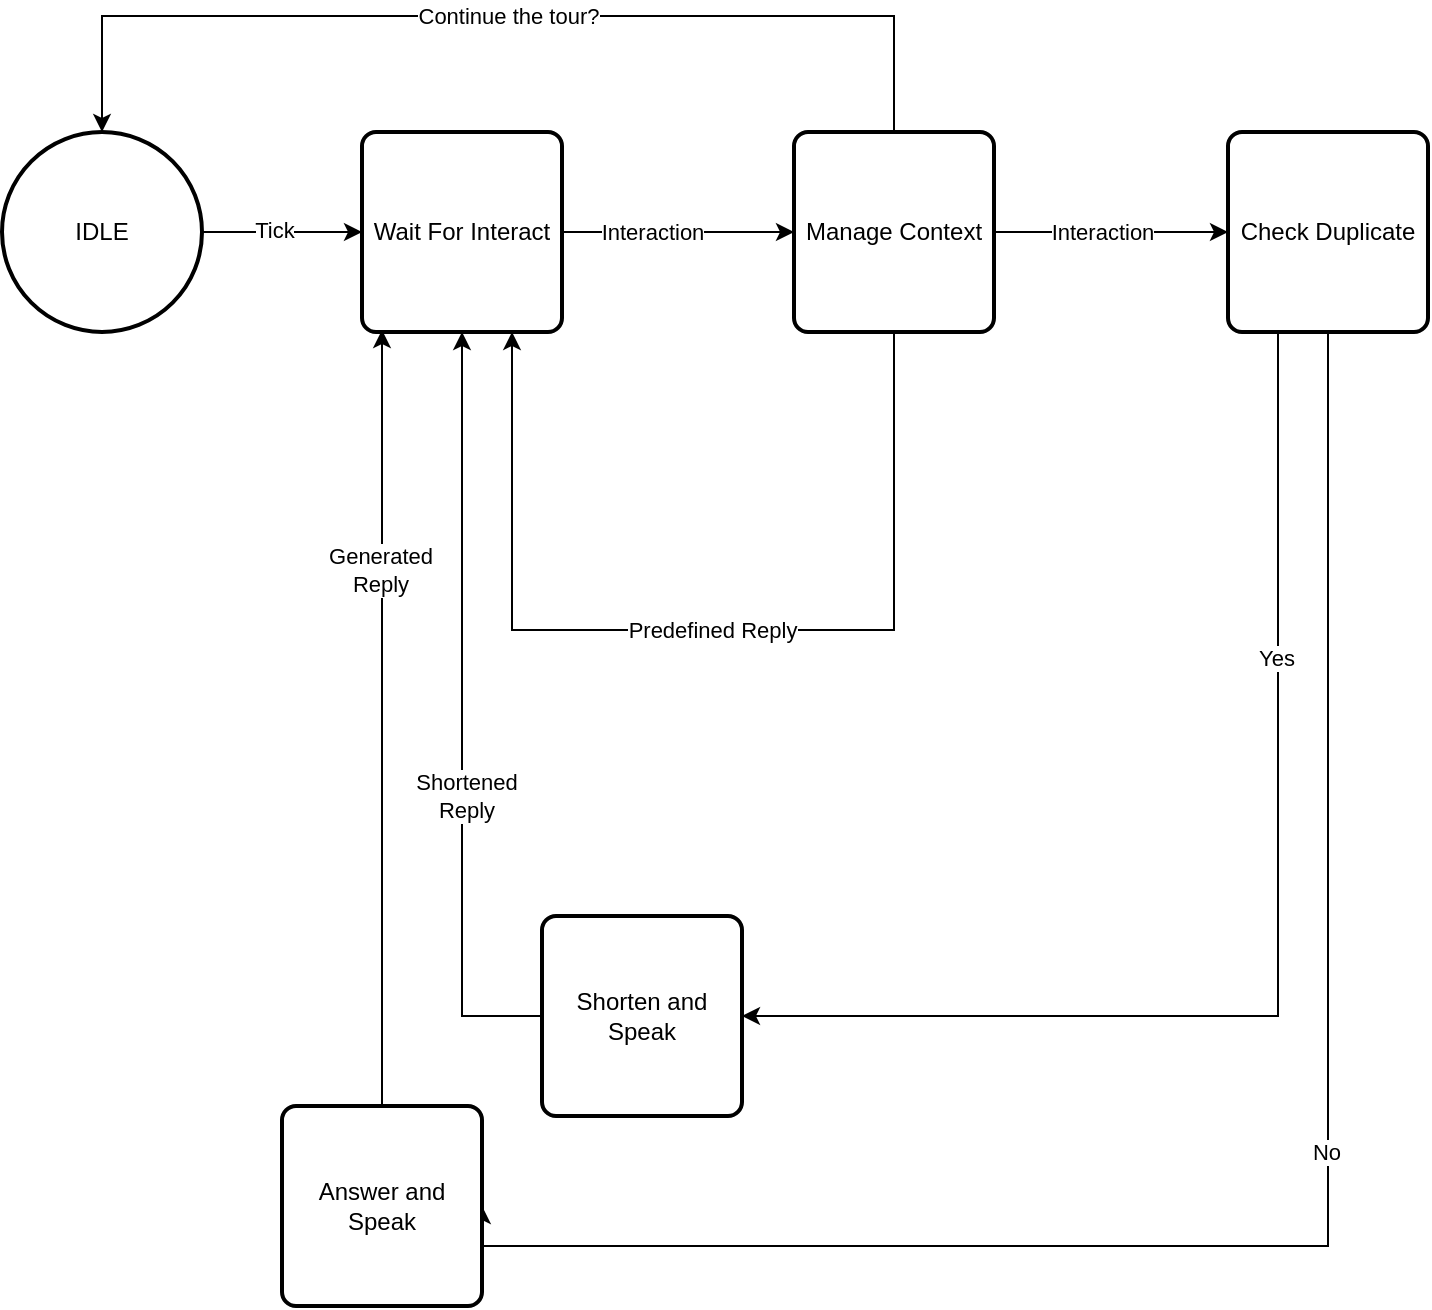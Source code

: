 <mxfile version="27.0.4">
  <diagram name="Page-1" id="DH_X-rnCKZaQGsXs9TPI">
    <mxGraphModel dx="2066" dy="2287" grid="1" gridSize="10" guides="1" tooltips="1" connect="1" arrows="1" fold="1" page="1" pageScale="1" pageWidth="850" pageHeight="1100" math="0" shadow="0">
      <root>
        <mxCell id="0" />
        <mxCell id="1" parent="0" />
        <mxCell id="rcMQEodUZymsozP1pVCX-2" style="edgeStyle=orthogonalEdgeStyle;rounded=0;orthogonalLoop=1;jettySize=auto;html=1;" parent="1" source="rcMQEodUZymsozP1pVCX-1" target="rcMQEodUZymsozP1pVCX-3" edge="1">
          <mxGeometry relative="1" as="geometry">
            <mxPoint x="420" y="-62" as="targetPoint" />
          </mxGeometry>
        </mxCell>
        <mxCell id="rcMQEodUZymsozP1pVCX-24" value="Tick" style="edgeLabel;html=1;align=center;verticalAlign=middle;resizable=0;points=[];" parent="rcMQEodUZymsozP1pVCX-2" vertex="1" connectable="0">
          <mxGeometry x="-0.096" y="1" relative="1" as="geometry">
            <mxPoint as="offset" />
          </mxGeometry>
        </mxCell>
        <mxCell id="rcMQEodUZymsozP1pVCX-1" value="IDLE" style="strokeWidth=2;html=1;shape=mxgraph.flowchart.start_2;whiteSpace=wrap;" parent="1" vertex="1">
          <mxGeometry x="190" y="-112" width="100" height="100" as="geometry" />
        </mxCell>
        <mxCell id="rcMQEodUZymsozP1pVCX-4" style="edgeStyle=orthogonalEdgeStyle;rounded=0;orthogonalLoop=1;jettySize=auto;html=1;" parent="1" source="-C1WJvD8xXK_lExzU-o8-2" target="rcMQEodUZymsozP1pVCX-5" edge="1">
          <mxGeometry relative="1" as="geometry">
            <mxPoint x="364" y="-62" as="targetPoint" />
          </mxGeometry>
        </mxCell>
        <mxCell id="rcMQEodUZymsozP1pVCX-17" value="Interaction" style="edgeLabel;html=1;align=center;verticalAlign=middle;resizable=0;points=[];" parent="rcMQEodUZymsozP1pVCX-4" vertex="1" connectable="0">
          <mxGeometry x="0.018" relative="1" as="geometry">
            <mxPoint x="-6" as="offset" />
          </mxGeometry>
        </mxCell>
        <mxCell id="rcMQEodUZymsozP1pVCX-3" value="Wait For Interact" style="rounded=1;whiteSpace=wrap;html=1;absoluteArcSize=1;arcSize=14;strokeWidth=2;" parent="1" vertex="1">
          <mxGeometry x="370" y="-112" width="100" height="100" as="geometry" />
        </mxCell>
        <mxCell id="rcMQEodUZymsozP1pVCX-6" style="edgeStyle=orthogonalEdgeStyle;rounded=0;orthogonalLoop=1;jettySize=auto;html=1;entryX=1;entryY=0.5;entryDx=0;entryDy=0;" parent="1" source="rcMQEodUZymsozP1pVCX-5" target="rcMQEodUZymsozP1pVCX-11" edge="1">
          <mxGeometry relative="1" as="geometry">
            <mxPoint x="1069" y="395" as="targetPoint" />
            <Array as="points">
              <mxPoint x="853" y="445" />
            </Array>
          </mxGeometry>
        </mxCell>
        <mxCell id="rcMQEodUZymsozP1pVCX-19" value="No" style="edgeLabel;html=1;align=center;verticalAlign=middle;resizable=0;points=[];" parent="rcMQEodUZymsozP1pVCX-6" vertex="1" connectable="0">
          <mxGeometry x="-0.09" y="-1" relative="1" as="geometry">
            <mxPoint as="offset" />
          </mxGeometry>
        </mxCell>
        <mxCell id="JU1BLYYvJ1JnS1u07buZ-13" style="edgeStyle=orthogonalEdgeStyle;rounded=0;orthogonalLoop=1;jettySize=auto;html=1;exitX=0.25;exitY=1;exitDx=0;exitDy=0;entryX=1;entryY=0.5;entryDx=0;entryDy=0;" parent="1" source="rcMQEodUZymsozP1pVCX-5" target="rcMQEodUZymsozP1pVCX-9" edge="1">
          <mxGeometry relative="1" as="geometry">
            <mxPoint x="680" y="97" as="targetPoint" />
            <Array as="points">
              <mxPoint x="828" y="330" />
            </Array>
          </mxGeometry>
        </mxCell>
        <mxCell id="JU1BLYYvJ1JnS1u07buZ-14" value="Yes" style="edgeLabel;html=1;align=center;verticalAlign=middle;resizable=0;points=[];" parent="JU1BLYYvJ1JnS1u07buZ-13" vertex="1" connectable="0">
          <mxGeometry x="-0.466" y="-1" relative="1" as="geometry">
            <mxPoint as="offset" />
          </mxGeometry>
        </mxCell>
        <mxCell id="rcMQEodUZymsozP1pVCX-5" value="Check Duplicate" style="rounded=1;whiteSpace=wrap;html=1;absoluteArcSize=1;arcSize=14;strokeWidth=2;" parent="1" vertex="1">
          <mxGeometry x="803" y="-112" width="100" height="100" as="geometry" />
        </mxCell>
        <mxCell id="rcMQEodUZymsozP1pVCX-9" value="Shorten and Speak" style="rounded=1;whiteSpace=wrap;html=1;absoluteArcSize=1;arcSize=14;strokeWidth=2;" parent="1" vertex="1">
          <mxGeometry x="460" y="280" width="100" height="100" as="geometry" />
        </mxCell>
        <mxCell id="rcMQEodUZymsozP1pVCX-11" value="Answer and Speak" style="rounded=1;whiteSpace=wrap;html=1;absoluteArcSize=1;arcSize=14;strokeWidth=2;" parent="1" vertex="1">
          <mxGeometry x="330" y="375" width="100" height="100" as="geometry" />
        </mxCell>
        <mxCell id="rcMQEodUZymsozP1pVCX-13" style="edgeStyle=orthogonalEdgeStyle;rounded=0;orthogonalLoop=1;jettySize=auto;html=1;entryX=0.5;entryY=1;entryDx=0;entryDy=0;" parent="1" source="rcMQEodUZymsozP1pVCX-9" target="rcMQEodUZymsozP1pVCX-3" edge="1">
          <mxGeometry relative="1" as="geometry">
            <mxPoint x="445" y="187" as="targetPoint" />
            <Array as="points">
              <mxPoint x="420" y="330" />
            </Array>
          </mxGeometry>
        </mxCell>
        <mxCell id="vWXhiqJb9C7T8JaeQtmg-1" value="Shortened&lt;br&gt;Reply" style="edgeLabel;html=1;align=center;verticalAlign=middle;resizable=0;points=[];" vertex="1" connectable="0" parent="rcMQEodUZymsozP1pVCX-13">
          <mxGeometry x="-0.215" y="-2" relative="1" as="geometry">
            <mxPoint as="offset" />
          </mxGeometry>
        </mxCell>
        <mxCell id="JU1BLYYvJ1JnS1u07buZ-8" value="" style="edgeStyle=orthogonalEdgeStyle;rounded=0;orthogonalLoop=1;jettySize=auto;html=1;entryX=0.1;entryY=0.99;entryDx=0;entryDy=0;entryPerimeter=0;" parent="1" source="rcMQEodUZymsozP1pVCX-11" target="rcMQEodUZymsozP1pVCX-3" edge="1">
          <mxGeometry relative="1" as="geometry">
            <mxPoint x="377" y="395" as="sourcePoint" />
            <mxPoint x="377" y="188" as="targetPoint" />
          </mxGeometry>
        </mxCell>
        <mxCell id="vWXhiqJb9C7T8JaeQtmg-2" value="Generated&lt;br&gt;Reply" style="edgeLabel;html=1;align=center;verticalAlign=middle;resizable=0;points=[];" vertex="1" connectable="0" parent="JU1BLYYvJ1JnS1u07buZ-8">
          <mxGeometry x="0.381" y="1" relative="1" as="geometry">
            <mxPoint as="offset" />
          </mxGeometry>
        </mxCell>
        <mxCell id="-C1WJvD8xXK_lExzU-o8-3" value="" style="edgeStyle=orthogonalEdgeStyle;rounded=0;orthogonalLoop=1;jettySize=auto;html=1;exitX=1;exitY=0.5;exitDx=0;exitDy=0;" parent="1" source="rcMQEodUZymsozP1pVCX-3" target="-C1WJvD8xXK_lExzU-o8-2" edge="1">
          <mxGeometry relative="1" as="geometry">
            <mxPoint x="941" y="-62" as="targetPoint" />
            <mxPoint x="670" y="-62" as="sourcePoint" />
          </mxGeometry>
        </mxCell>
        <mxCell id="-C1WJvD8xXK_lExzU-o8-5" value="&lt;div&gt;Interaction&lt;/div&gt;" style="edgeLabel;html=1;align=center;verticalAlign=middle;resizable=0;points=[];" parent="-C1WJvD8xXK_lExzU-o8-3" vertex="1" connectable="0">
          <mxGeometry x="-0.225" y="-3" relative="1" as="geometry">
            <mxPoint y="-3" as="offset" />
          </mxGeometry>
        </mxCell>
        <mxCell id="-C1WJvD8xXK_lExzU-o8-6" style="edgeStyle=orthogonalEdgeStyle;rounded=0;orthogonalLoop=1;jettySize=auto;html=1;entryX=0.75;entryY=1;entryDx=0;entryDy=0;exitX=0.5;exitY=1;exitDx=0;exitDy=0;" parent="1" source="-C1WJvD8xXK_lExzU-o8-2" target="rcMQEodUZymsozP1pVCX-3" edge="1">
          <mxGeometry relative="1" as="geometry">
            <mxPoint x="880" y="20" as="sourcePoint" />
            <Array as="points">
              <mxPoint x="636" y="137" />
              <mxPoint x="445" y="137" />
            </Array>
            <mxPoint x="470" y="137" as="targetPoint" />
          </mxGeometry>
        </mxCell>
        <mxCell id="-C1WJvD8xXK_lExzU-o8-8" value="&lt;div&gt;Predefined Reply&lt;/div&gt;" style="edgeLabel;html=1;align=center;verticalAlign=middle;resizable=0;points=[];" parent="-C1WJvD8xXK_lExzU-o8-6" vertex="1" connectable="0">
          <mxGeometry x="-0.04" y="2" relative="1" as="geometry">
            <mxPoint x="-6" y="-2" as="offset" />
          </mxGeometry>
        </mxCell>
        <mxCell id="-C1WJvD8xXK_lExzU-o8-2" value="Manage Context" style="rounded=1;whiteSpace=wrap;html=1;absoluteArcSize=1;arcSize=14;strokeWidth=2;" parent="1" vertex="1">
          <mxGeometry x="586" y="-112" width="100" height="100" as="geometry" />
        </mxCell>
        <mxCell id="y0_FkYAD9iZIGIri1l-t-1" style="edgeStyle=orthogonalEdgeStyle;rounded=0;orthogonalLoop=1;jettySize=auto;html=1;entryX=0.5;entryY=0;entryDx=0;entryDy=0;entryPerimeter=0;" parent="1" source="-C1WJvD8xXK_lExzU-o8-2" target="rcMQEodUZymsozP1pVCX-1" edge="1">
          <mxGeometry relative="1" as="geometry">
            <Array as="points">
              <mxPoint x="636" y="-170" />
              <mxPoint x="240" y="-170" />
            </Array>
          </mxGeometry>
        </mxCell>
        <mxCell id="y0_FkYAD9iZIGIri1l-t-2" value="&lt;div&gt;Continue the tour?&lt;/div&gt;" style="edgeLabel;html=1;align=center;verticalAlign=middle;resizable=0;points=[];" parent="y0_FkYAD9iZIGIri1l-t-1" vertex="1" connectable="0">
          <mxGeometry x="-0.017" relative="1" as="geometry">
            <mxPoint as="offset" />
          </mxGeometry>
        </mxCell>
      </root>
    </mxGraphModel>
  </diagram>
</mxfile>
